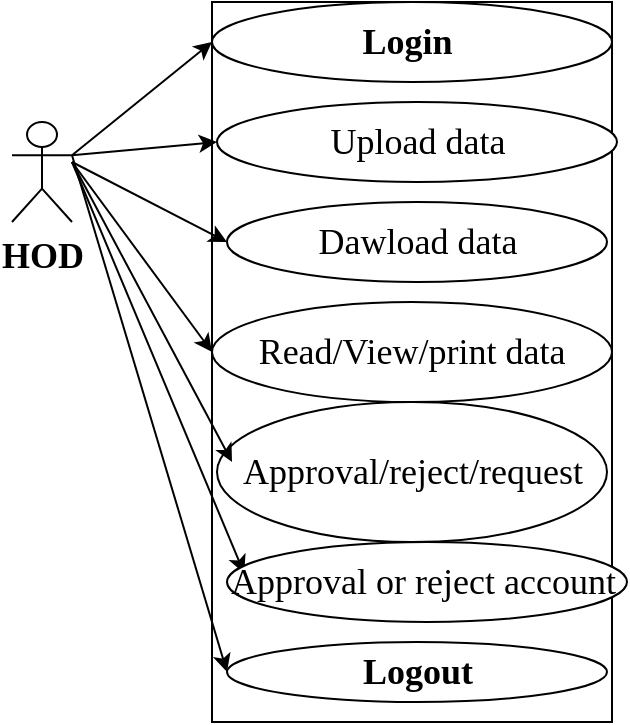 <mxfile version="22.1.16" type="device">
  <diagram name="Page-1" id="iDeYnlXcmXDSqH8gZsyb">
    <mxGraphModel dx="780" dy="496" grid="1" gridSize="10" guides="1" tooltips="1" connect="1" arrows="1" fold="1" page="1" pageScale="1" pageWidth="850" pageHeight="1100" math="0" shadow="0">
      <root>
        <mxCell id="0" />
        <mxCell id="1" parent="0" />
        <mxCell id="obnvSz2MoWxLgUqurQVM-1" value="&lt;b&gt;&lt;font style=&quot;font-size: 18px;&quot; face=&quot;Times New Roman&quot;&gt;HOD&lt;/font&gt;&lt;/b&gt;" style="shape=umlActor;verticalLabelPosition=bottom;verticalAlign=top;html=1;outlineConnect=0;" parent="1" vertex="1">
          <mxGeometry x="60" y="170" width="30" height="50" as="geometry" />
        </mxCell>
        <mxCell id="obnvSz2MoWxLgUqurQVM-5" value="" style="rounded=0;whiteSpace=wrap;html=1;" parent="1" vertex="1">
          <mxGeometry x="160" y="110" width="200" height="360" as="geometry" />
        </mxCell>
        <mxCell id="obnvSz2MoWxLgUqurQVM-6" value="&lt;b&gt;&lt;font face=&quot;Times New Roman&quot; style=&quot;font-size: 18px;&quot;&gt;Login&amp;nbsp;&lt;br&gt;&lt;/font&gt;&lt;/b&gt;" style="ellipse;whiteSpace=wrap;html=1;" parent="1" vertex="1">
          <mxGeometry x="160" y="110" width="200" height="40" as="geometry" />
        </mxCell>
        <object label="&lt;font face=&quot;Times New Roman&quot;&gt;&lt;span style=&quot;font-size: 18px;&quot;&gt;Upload data&lt;/span&gt;&lt;/font&gt;" id="obnvSz2MoWxLgUqurQVM-9">
          <mxCell style="ellipse;whiteSpace=wrap;html=1;movable=1;resizable=1;rotatable=1;deletable=1;editable=1;locked=0;connectable=1;" parent="1" vertex="1">
            <mxGeometry x="162.5" y="160" width="200" height="40" as="geometry" />
          </mxCell>
        </object>
        <mxCell id="obnvSz2MoWxLgUqurQVM-10" value="&lt;span style=&quot;border-color: var(--border-color); font-family: &amp;quot;Times New Roman&amp;quot;; font-size: 18px;&quot;&gt;Dawload data&lt;/span&gt;" style="ellipse;whiteSpace=wrap;html=1;" parent="1" vertex="1">
          <mxGeometry x="167.5" y="210" width="190" height="40" as="geometry" />
        </mxCell>
        <mxCell id="obnvSz2MoWxLgUqurQVM-11" value="&lt;span style=&quot;border-color: var(--border-color); font-family: &amp;quot;Times New Roman&amp;quot;; font-size: 18px;&quot;&gt;Read/View/print data&lt;/span&gt;&lt;b&gt;&lt;font face=&quot;Times New Roman&quot; style=&quot;font-size: 18px;&quot;&gt;&lt;br&gt;&lt;/font&gt;&lt;/b&gt;" style="ellipse;whiteSpace=wrap;html=1;" parent="1" vertex="1">
          <mxGeometry x="160" y="260" width="200" height="50" as="geometry" />
        </mxCell>
        <mxCell id="obnvSz2MoWxLgUqurQVM-12" value="&lt;b&gt;&lt;font face=&quot;Times New Roman&quot; style=&quot;font-size: 18px;&quot;&gt;Logout&lt;/font&gt;&lt;/b&gt;" style="ellipse;whiteSpace=wrap;html=1;" parent="1" vertex="1">
          <mxGeometry x="167.5" y="430" width="190" height="30" as="geometry" />
        </mxCell>
        <mxCell id="obnvSz2MoWxLgUqurQVM-13" value="" style="endArrow=classic;html=1;rounded=0;entryX=0;entryY=0.5;entryDx=0;entryDy=0;exitX=1;exitY=0.333;exitDx=0;exitDy=0;exitPerimeter=0;" parent="1" source="obnvSz2MoWxLgUqurQVM-1" target="obnvSz2MoWxLgUqurQVM-6" edge="1">
          <mxGeometry width="50" height="50" relative="1" as="geometry">
            <mxPoint x="110" y="190" as="sourcePoint" />
            <mxPoint x="160" y="140" as="targetPoint" />
          </mxGeometry>
        </mxCell>
        <mxCell id="obnvSz2MoWxLgUqurQVM-14" value="" style="endArrow=classic;html=1;rounded=0;entryX=0;entryY=0.5;entryDx=0;entryDy=0;exitX=1;exitY=0.333;exitDx=0;exitDy=0;exitPerimeter=0;" parent="1" source="obnvSz2MoWxLgUqurQVM-1" target="obnvSz2MoWxLgUqurQVM-9" edge="1">
          <mxGeometry width="50" height="50" relative="1" as="geometry">
            <mxPoint x="100" y="190" as="sourcePoint" />
            <mxPoint x="160" y="180" as="targetPoint" />
          </mxGeometry>
        </mxCell>
        <mxCell id="obnvSz2MoWxLgUqurQVM-15" value="" style="endArrow=classic;html=1;rounded=0;entryX=0;entryY=0.5;entryDx=0;entryDy=0;" parent="1" target="obnvSz2MoWxLgUqurQVM-10" edge="1">
          <mxGeometry width="50" height="50" relative="1" as="geometry">
            <mxPoint x="90" y="190" as="sourcePoint" />
            <mxPoint x="170" y="210" as="targetPoint" />
          </mxGeometry>
        </mxCell>
        <mxCell id="obnvSz2MoWxLgUqurQVM-16" value="" style="endArrow=classic;html=1;rounded=0;entryX=0;entryY=0.5;entryDx=0;entryDy=0;" parent="1" target="obnvSz2MoWxLgUqurQVM-11" edge="1">
          <mxGeometry width="50" height="50" relative="1" as="geometry">
            <mxPoint x="90" y="190" as="sourcePoint" />
            <mxPoint x="170" y="260" as="targetPoint" />
          </mxGeometry>
        </mxCell>
        <mxCell id="obnvSz2MoWxLgUqurQVM-17" value="" style="endArrow=classic;html=1;rounded=0;entryX=0;entryY=0.5;entryDx=0;entryDy=0;exitX=1;exitY=0.333;exitDx=0;exitDy=0;exitPerimeter=0;" parent="1" source="obnvSz2MoWxLgUqurQVM-1" target="obnvSz2MoWxLgUqurQVM-12" edge="1">
          <mxGeometry width="50" height="50" relative="1" as="geometry">
            <mxPoint x="100" y="190" as="sourcePoint" />
            <mxPoint x="150" y="320" as="targetPoint" />
          </mxGeometry>
        </mxCell>
        <mxCell id="obnvSz2MoWxLgUqurQVM-19" value="&lt;font face=&quot;Times New Roman&quot;&gt;&lt;span style=&quot;font-size: 18px;&quot;&gt;Approval/reject/request&lt;/span&gt;&lt;/font&gt;" style="ellipse;whiteSpace=wrap;html=1;" parent="1" vertex="1">
          <mxGeometry x="162.5" y="310" width="195" height="70" as="geometry" />
        </mxCell>
        <mxCell id="obnvSz2MoWxLgUqurQVM-22" value="" style="endArrow=classic;html=1;rounded=0;entryX=0.043;entryY=0.392;entryDx=0;entryDy=0;entryPerimeter=0;" parent="1" target="Qo1xS5iXtCrVKpKLxMOL-2" edge="1">
          <mxGeometry width="50" height="50" relative="1" as="geometry">
            <mxPoint x="90" y="190" as="sourcePoint" />
            <mxPoint x="100" y="250" as="targetPoint" />
          </mxGeometry>
        </mxCell>
        <object label="&lt;font face=&quot;Times New Roman&quot;&gt;&lt;span style=&quot;font-size: 18px;&quot;&gt;Approval or reject account&lt;b&gt;&amp;nbsp;&lt;/b&gt;&lt;/span&gt;&lt;/font&gt;" id="Qo1xS5iXtCrVKpKLxMOL-2">
          <mxCell style="ellipse;whiteSpace=wrap;html=1;movable=1;resizable=1;rotatable=1;deletable=1;editable=1;locked=0;connectable=1;" vertex="1" parent="1">
            <mxGeometry x="167.5" y="380" width="200" height="40" as="geometry" />
          </mxCell>
        </object>
        <mxCell id="Qo1xS5iXtCrVKpKLxMOL-4" value="" style="endArrow=classic;html=1;rounded=0;" edge="1" parent="1">
          <mxGeometry width="50" height="50" relative="1" as="geometry">
            <mxPoint x="90" y="190" as="sourcePoint" />
            <mxPoint x="170" y="340" as="targetPoint" />
            <Array as="points">
              <mxPoint x="170" y="340" />
            </Array>
          </mxGeometry>
        </mxCell>
      </root>
    </mxGraphModel>
  </diagram>
</mxfile>
